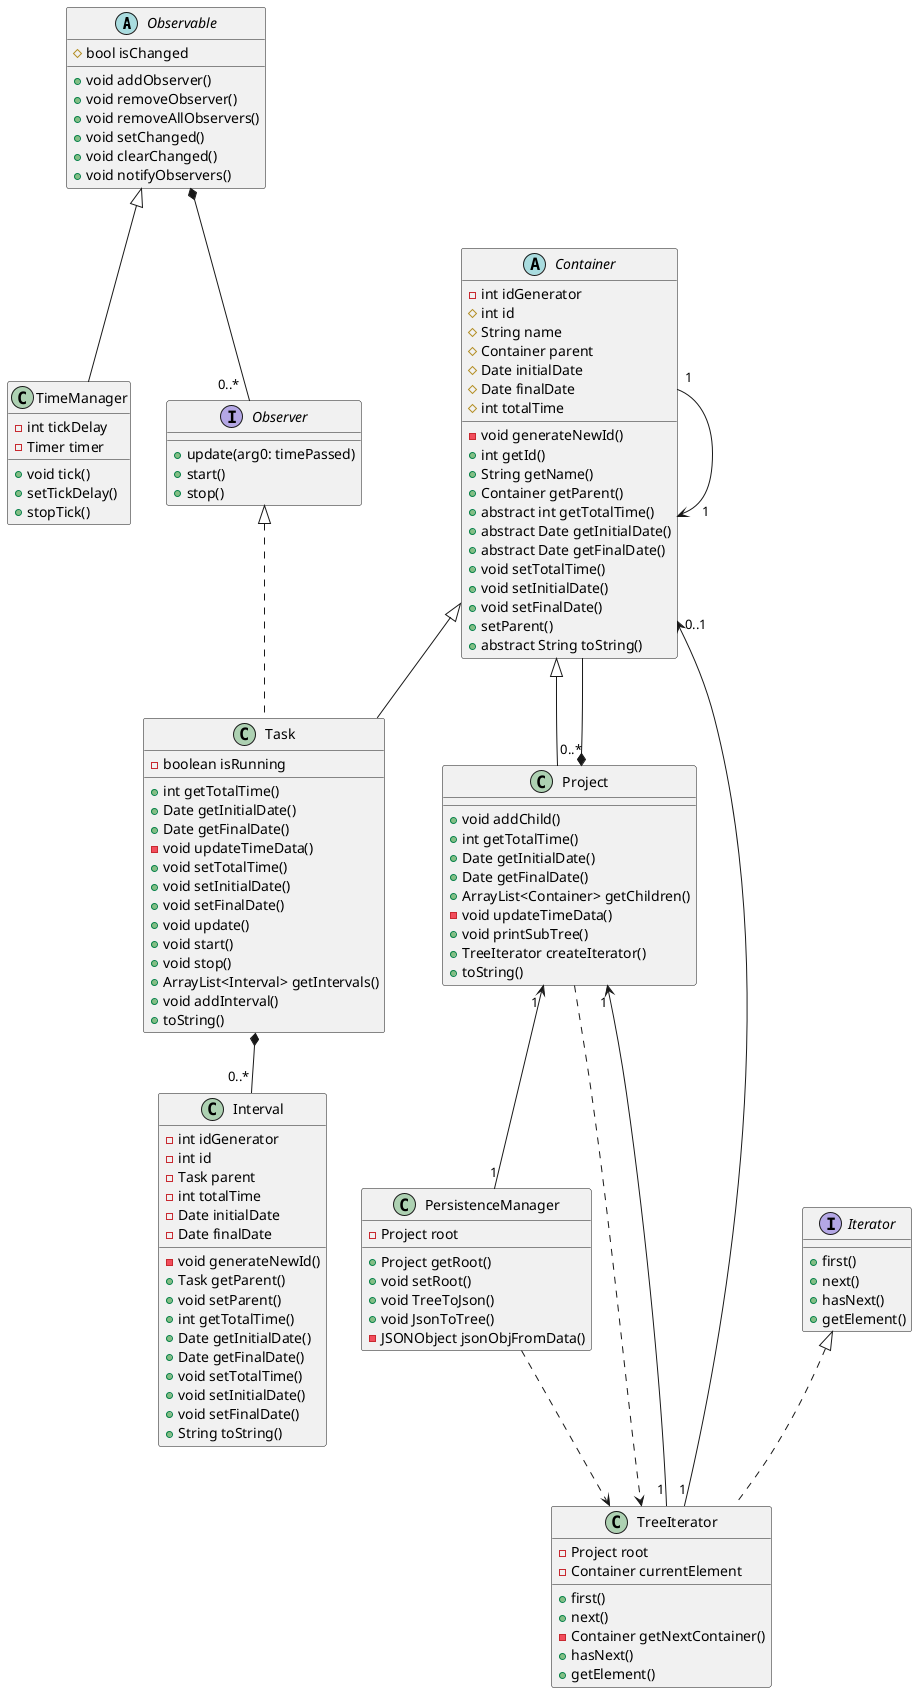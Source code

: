 @startuml

abstract class Observable {
    #bool isChanged

    +void addObserver()
    +void removeObserver()
    +void removeAllObservers()
    +void setChanged()
    +void clearChanged()
    +void notifyObservers()
}

class TimeManager {
    -int tickDelay
    -Timer timer

    +void tick()
    +setTickDelay()
    +stopTick()
}

interface Observer {
    +update(arg0: timePassed)
    +start()
    +stop()
}

abstract class Container {
    -int idGenerator
    #int id
    #String name
    #Container parent
    #Date initialDate
    #Date finalDate
    #int totalTime

    -void generateNewId()
    +int getId()
    +String getName()
    +Container getParent()
    +abstract int getTotalTime()
    +abstract Date getInitialDate()
    +abstract Date getFinalDate()
    +void setTotalTime()
    +void setInitialDate()
    +void setFinalDate()
    +setParent()
    +abstract String toString()
}

class Project {
    +void addChild()
    +int getTotalTime()
    +Date getInitialDate()
    +Date getFinalDate()
    +ArrayList<Container> getChildren()
    -void updateTimeData()
    +void printSubTree()
    +TreeIterator createIterator()
    +toString()
}

class Task {
    -boolean isRunning

    +int getTotalTime()
    +Date getInitialDate()
    +Date getFinalDate()
    -void updateTimeData()
    +void setTotalTime()
    +void setInitialDate()
    +void setFinalDate()
    +void update()
    +void start()
    +void stop()
    +ArrayList<Interval> getIntervals()
    +void addInterval()
    +toString()
}

class Interval {
    -int idGenerator
    -int id
    -Task parent
    -int totalTime
    -Date initialDate
    -Date finalDate

    -void generateNewId()
    +Task getParent()
    +void setParent()
    +int getTotalTime()
    +Date getInitialDate()
    +Date getFinalDate()
    +void setTotalTime()
    +void setInitialDate()
    +void setFinalDate()
    +String toString()
}

class PersistenceManager {
    -Project root

    +Project getRoot()
    +void setRoot()
    +void TreeToJson()
    +void JsonToTree()
    -JSONObject jsonObjFromData()
}

interface Iterator {
    +first()
    +next()
    +hasNext()
    +getElement()
}

class TreeIterator {
    -Project root
    -Container currentElement

    +first()
    +next()
    -Container getNextContainer()
    +hasNext()
    +getElement()
}


/'
class ContainerTree {
    -int id
    -Project root

    +int getId()
    +Project getRoot()
    +void addContainer(arg0: newContainer, arg1: parent)
    +Container findContainerById()
    +void TreeToJson()
    +void JsonToTree()
}

class Invoker {
    +void addCommand()
    +void executeCommand()
    +void tick()
}

interface Command {
    +void execute()
}

object FlutterClient {
    ...
}

object WebServer {
    ...
}

class AddContainerCommand {
    -ContainerTree tree
    -Project parent
    -Container newContainer

    +void execute()
}

class StartTaskCommand {
    -Observable timeManager
    -Task task

    +void execute()
}

class EndTaskCommand {
    -Observable timeManager
    -Task task

    +void execute()
}

class GetTreeCommand {
    -ContainerTree tree
    -WebServer response

    +void execute()
}

class OtherCommands {
    ...

    +void execute()
}
'/



Container "1" --> "     1" Container
Container <|-- Task
Container <|-- Project
Task *-- "0..* " Interval
Project "0..*" *--  Container
Observable <|-- TimeManager
Observer <|.. Task
Observable *-- "0..*  " Observer
Project "1 " <-- "1" PersistenceManager
Iterator <|.. TreeIterator
TreeIterator "1 " --> "1 " Project
TreeIterator "1" --> "0..1  " Container
Project ..> TreeIterator
PersistenceManager ..> TreeIterator

/'
Invoker o-- Command
FlutterClient ..> WebServer
WebServer ..> Invoker
Command <|.. AddContainerCommand
Command <|.. StartTaskCommand
Command <|.. EndTaskCommand
Command <|.. GetTreeCommand
Command <|.. OtherCommands
AddContainerCommand --> ContainerTree
GetTreeCommand --> ContainerTree
'/
'GetTreeCommand --> WebServer
'StartTaskCommand --> Observable
'EndTaskCommand --> Observable

/'
note left of TimeManager::tick
  Ejecuta en un segundo Thread.

  - Comprueba si el tiempo que ha pasado
  es mayor o igual que "timeToUpdate".
  - Ejecuta "setChanged()" en caso que si.
  - Ejecuta "notifyObservers()"
end note
'/
/'
note left of Invoker::tick
  Ejecuta en el Thread principal.

  - Ejecuta todos los comandos que han llegado del WebServer
end note
'/

@enduml